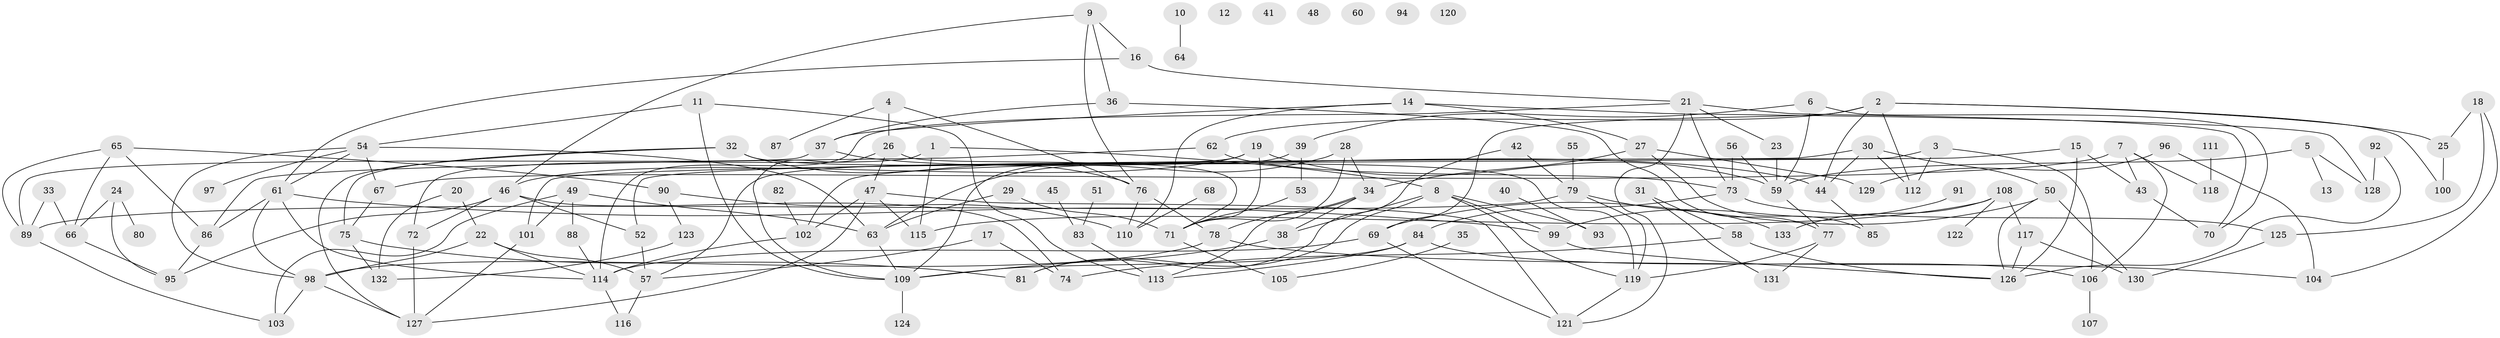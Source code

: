 // coarse degree distribution, {4: 0.02564102564102564, 0: 0.1794871794871795, 2: 0.1282051282051282, 6: 0.02564102564102564, 3: 0.15384615384615385, 1: 0.2564102564102564, 5: 0.05128205128205128, 7: 0.05128205128205128, 9: 0.02564102564102564, 12: 0.05128205128205128, 10: 0.02564102564102564, 11: 0.02564102564102564}
// Generated by graph-tools (version 1.1) at 2025/43/03/04/25 21:43:32]
// undirected, 133 vertices, 205 edges
graph export_dot {
graph [start="1"]
  node [color=gray90,style=filled];
  1;
  2;
  3;
  4;
  5;
  6;
  7;
  8;
  9;
  10;
  11;
  12;
  13;
  14;
  15;
  16;
  17;
  18;
  19;
  20;
  21;
  22;
  23;
  24;
  25;
  26;
  27;
  28;
  29;
  30;
  31;
  32;
  33;
  34;
  35;
  36;
  37;
  38;
  39;
  40;
  41;
  42;
  43;
  44;
  45;
  46;
  47;
  48;
  49;
  50;
  51;
  52;
  53;
  54;
  55;
  56;
  57;
  58;
  59;
  60;
  61;
  62;
  63;
  64;
  65;
  66;
  67;
  68;
  69;
  70;
  71;
  72;
  73;
  74;
  75;
  76;
  77;
  78;
  79;
  80;
  81;
  82;
  83;
  84;
  85;
  86;
  87;
  88;
  89;
  90;
  91;
  92;
  93;
  94;
  95;
  96;
  97;
  98;
  99;
  100;
  101;
  102;
  103;
  104;
  105;
  106;
  107;
  108;
  109;
  110;
  111;
  112;
  113;
  114;
  115;
  116;
  117;
  118;
  119;
  120;
  121;
  122;
  123;
  124;
  125;
  126;
  127;
  128;
  129;
  130;
  131;
  132;
  133;
  1 -- 8;
  1 -- 72;
  1 -- 115;
  2 -- 25;
  2 -- 44;
  2 -- 62;
  2 -- 69;
  2 -- 100;
  2 -- 112;
  3 -- 101;
  3 -- 106;
  3 -- 112;
  4 -- 26;
  4 -- 76;
  4 -- 87;
  5 -- 13;
  5 -- 59;
  5 -- 128;
  6 -- 39;
  6 -- 59;
  6 -- 70;
  7 -- 43;
  7 -- 67;
  7 -- 106;
  7 -- 118;
  8 -- 38;
  8 -- 81;
  8 -- 93;
  8 -- 99;
  8 -- 119;
  9 -- 16;
  9 -- 36;
  9 -- 46;
  9 -- 76;
  10 -- 64;
  11 -- 54;
  11 -- 109;
  11 -- 113;
  14 -- 27;
  14 -- 37;
  14 -- 110;
  14 -- 128;
  15 -- 43;
  15 -- 102;
  15 -- 126;
  16 -- 21;
  16 -- 61;
  17 -- 57;
  17 -- 74;
  18 -- 25;
  18 -- 104;
  18 -- 125;
  19 -- 46;
  19 -- 57;
  19 -- 59;
  19 -- 71;
  20 -- 22;
  20 -- 132;
  21 -- 23;
  21 -- 70;
  21 -- 73;
  21 -- 114;
  21 -- 121;
  22 -- 57;
  22 -- 98;
  22 -- 114;
  23 -- 59;
  24 -- 66;
  24 -- 80;
  24 -- 95;
  25 -- 100;
  26 -- 47;
  26 -- 71;
  26 -- 109;
  27 -- 34;
  27 -- 85;
  27 -- 129;
  28 -- 34;
  28 -- 63;
  28 -- 71;
  29 -- 63;
  29 -- 71;
  30 -- 44;
  30 -- 50;
  30 -- 52;
  30 -- 112;
  31 -- 58;
  31 -- 131;
  32 -- 75;
  32 -- 76;
  32 -- 119;
  32 -- 127;
  33 -- 66;
  33 -- 89;
  34 -- 38;
  34 -- 78;
  34 -- 113;
  35 -- 105;
  36 -- 37;
  36 -- 77;
  37 -- 44;
  37 -- 89;
  38 -- 109;
  39 -- 53;
  39 -- 109;
  40 -- 93;
  42 -- 79;
  42 -- 81;
  43 -- 70;
  44 -- 85;
  45 -- 83;
  46 -- 52;
  46 -- 72;
  46 -- 74;
  46 -- 95;
  47 -- 102;
  47 -- 115;
  47 -- 121;
  47 -- 127;
  49 -- 63;
  49 -- 88;
  49 -- 101;
  49 -- 103;
  50 -- 69;
  50 -- 126;
  50 -- 130;
  51 -- 83;
  52 -- 57;
  53 -- 71;
  54 -- 61;
  54 -- 63;
  54 -- 67;
  54 -- 97;
  54 -- 98;
  55 -- 79;
  56 -- 59;
  56 -- 73;
  57 -- 116;
  58 -- 74;
  58 -- 126;
  59 -- 77;
  61 -- 86;
  61 -- 98;
  61 -- 99;
  61 -- 114;
  62 -- 73;
  62 -- 86;
  63 -- 109;
  65 -- 66;
  65 -- 86;
  65 -- 89;
  65 -- 90;
  66 -- 95;
  67 -- 75;
  68 -- 110;
  69 -- 114;
  69 -- 121;
  71 -- 105;
  72 -- 127;
  73 -- 84;
  73 -- 125;
  75 -- 81;
  75 -- 132;
  76 -- 78;
  76 -- 110;
  77 -- 119;
  77 -- 131;
  78 -- 98;
  78 -- 104;
  79 -- 89;
  79 -- 119;
  79 -- 133;
  82 -- 102;
  83 -- 113;
  84 -- 106;
  84 -- 109;
  84 -- 113;
  86 -- 95;
  88 -- 114;
  89 -- 103;
  90 -- 110;
  90 -- 123;
  91 -- 99;
  92 -- 126;
  92 -- 128;
  96 -- 104;
  96 -- 129;
  98 -- 103;
  98 -- 127;
  99 -- 126;
  101 -- 127;
  102 -- 114;
  106 -- 107;
  108 -- 115;
  108 -- 117;
  108 -- 122;
  108 -- 133;
  109 -- 124;
  111 -- 118;
  114 -- 116;
  117 -- 126;
  117 -- 130;
  119 -- 121;
  123 -- 132;
  125 -- 130;
}

